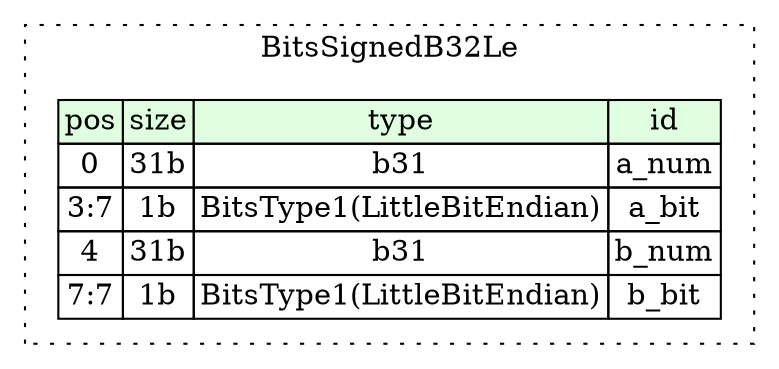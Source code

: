 digraph {
	rankdir=LR;
	node [shape=plaintext];
	subgraph cluster__bits_signed_b32_le {
		label="BitsSignedB32Le";
		graph[style=dotted];

		bits_signed_b32_le__seq [label=<<TABLE BORDER="0" CELLBORDER="1" CELLSPACING="0">
			<TR><TD BGCOLOR="#E0FFE0">pos</TD><TD BGCOLOR="#E0FFE0">size</TD><TD BGCOLOR="#E0FFE0">type</TD><TD BGCOLOR="#E0FFE0">id</TD></TR>
			<TR><TD PORT="a_num_pos">0</TD><TD PORT="a_num_size">31b</TD><TD>b31</TD><TD PORT="a_num_type">a_num</TD></TR>
			<TR><TD PORT="a_bit_pos">3:7</TD><TD PORT="a_bit_size">1b</TD><TD>BitsType1(LittleBitEndian)</TD><TD PORT="a_bit_type">a_bit</TD></TR>
			<TR><TD PORT="b_num_pos">4</TD><TD PORT="b_num_size">31b</TD><TD>b31</TD><TD PORT="b_num_type">b_num</TD></TR>
			<TR><TD PORT="b_bit_pos">7:7</TD><TD PORT="b_bit_size">1b</TD><TD>BitsType1(LittleBitEndian)</TD><TD PORT="b_bit_type">b_bit</TD></TR>
		</TABLE>>];
	}
}
